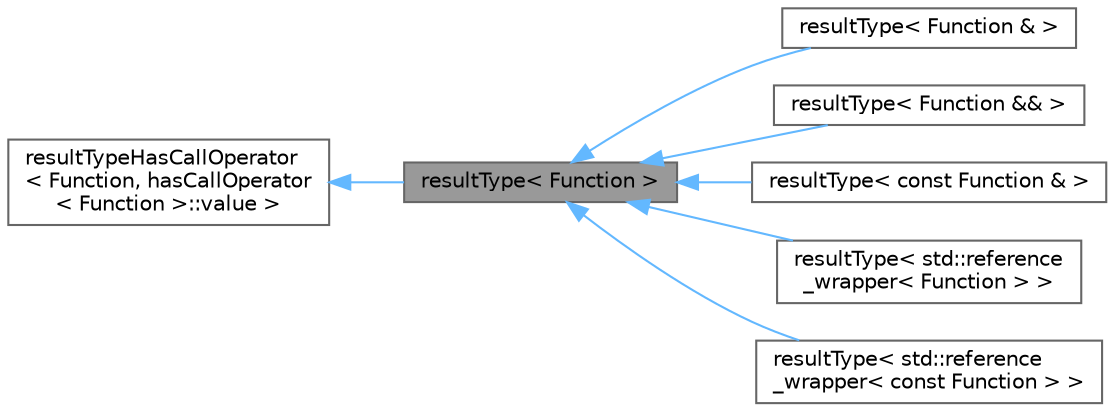 digraph "resultType&lt; Function &gt;"
{
 // LATEX_PDF_SIZE
  bgcolor="transparent";
  edge [fontname=Helvetica,fontsize=10,labelfontname=Helvetica,labelfontsize=10];
  node [fontname=Helvetica,fontsize=10,shape=box,height=0.2,width=0.4];
  rankdir="LR";
  Node1 [id="Node000001",label="resultType\< Function \>",height=0.2,width=0.4,color="gray40", fillcolor="grey60", style="filled", fontcolor="black",tooltip=" "];
  Node2 -> Node1 [id="edge1_Node000001_Node000002",dir="back",color="steelblue1",style="solid",tooltip=" "];
  Node2 [id="Node000002",label="resultTypeHasCallOperator\l\< Function, hasCallOperator\l\< Function \>::value \>",height=0.2,width=0.4,color="gray40", fillcolor="white", style="filled",URL="$struct_async_1_1result_type_has_call_operator.html",tooltip=" "];
  Node1 -> Node3 [id="edge2_Node000001_Node000003",dir="back",color="steelblue1",style="solid",tooltip=" "];
  Node3 [id="Node000003",label="resultType\< Function & \>",height=0.2,width=0.4,color="gray40", fillcolor="white", style="filled",URL="$struct_async_1_1result_type_3_01_function_01_6_01_4.html",tooltip=" "];
  Node1 -> Node4 [id="edge3_Node000001_Node000004",dir="back",color="steelblue1",style="solid",tooltip=" "];
  Node4 [id="Node000004",label="resultType\< Function && \>",height=0.2,width=0.4,color="gray40", fillcolor="white", style="filled",URL="$struct_async_1_1result_type_3_01_function_01_6_6_01_4.html",tooltip=" "];
  Node1 -> Node5 [id="edge4_Node000001_Node000005",dir="back",color="steelblue1",style="solid",tooltip=" "];
  Node5 [id="Node000005",label="resultType\< const Function & \>",height=0.2,width=0.4,color="gray40", fillcolor="white", style="filled",URL="$struct_async_1_1result_type_3_01const_01_function_01_6_01_4.html",tooltip=" "];
  Node1 -> Node6 [id="edge5_Node000001_Node000006",dir="back",color="steelblue1",style="solid",tooltip=" "];
  Node6 [id="Node000006",label="resultType\< std::reference\l_wrapper\< Function \> \>",height=0.2,width=0.4,color="gray40", fillcolor="white", style="filled",URL="$struct_async_1_1result_type_3_01std_1_1reference__wrapper_3_01_function_01_4_01_4.html",tooltip=" "];
  Node1 -> Node7 [id="edge6_Node000001_Node000007",dir="back",color="steelblue1",style="solid",tooltip=" "];
  Node7 [id="Node000007",label="resultType\< std::reference\l_wrapper\< const Function \> \>",height=0.2,width=0.4,color="gray40", fillcolor="white", style="filled",URL="$struct_async_1_1result_type_3_01std_1_1reference__wrapper_3_01const_01_function_01_4_01_4.html",tooltip=" "];
}

